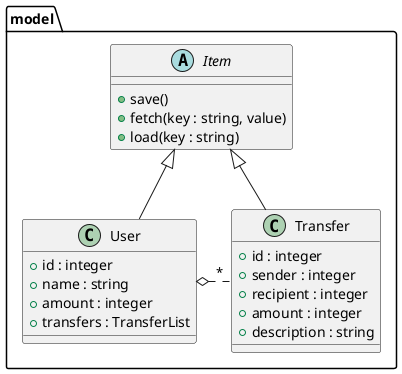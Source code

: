 @startuml
namespace model {
    abstract class Item {
        + save()
        + fetch(key : string, value)
        + load(key : string)
    }
    class User {
        + id : integer
        + name : string
        + amount : integer
        + transfers : TransferList
    }
    class Transfer {
        + id : integer
        + sender : integer
        + recipient : integer
        + amount : integer
        + description : string
    }

    Item <|-- User
    Item <|-- Transfer
    User o. "*" Transfer
}
@enduml